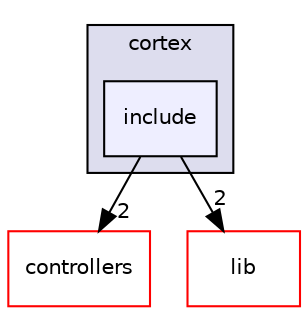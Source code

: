digraph "platforms/cortex/include" {
  bgcolor=transparent;
  compound=true
  node [ fontsize="10", fontname="Helvetica"];
  edge [ labelfontsize="10", labelfontname="Helvetica"];
  subgraph clusterdir_3cda210e83d2afe3dd01b5c642fd32d1 {
    graph [ bgcolor="#ddddee", pencolor="black", label="cortex" fontname="Helvetica", fontsize="10", URL="dir_3cda210e83d2afe3dd01b5c642fd32d1.html"]
  dir_5d1ee028b9d8dce515717d083104112b [shape=box, label="include", style="filled", fillcolor="#eeeeff", pencolor="black", URL="dir_5d1ee028b9d8dce515717d083104112b.html"];
  }
  dir_87b6ed4386158a4d6cd0ecd5fb5bd5c2 [shape=box label="controllers" color="red" URL="dir_87b6ed4386158a4d6cd0ecd5fb5bd5c2.html"];
  dir_97aefd0d527b934f1d99a682da8fe6a9 [shape=box label="lib" color="red" URL="dir_97aefd0d527b934f1d99a682da8fe6a9.html"];
  dir_5d1ee028b9d8dce515717d083104112b->dir_87b6ed4386158a4d6cd0ecd5fb5bd5c2 [headlabel="2", labeldistance=1.5 headhref="dir_000047_000000.html"];
  dir_5d1ee028b9d8dce515717d083104112b->dir_97aefd0d527b934f1d99a682da8fe6a9 [headlabel="2", labeldistance=1.5 headhref="dir_000047_000004.html"];
}
